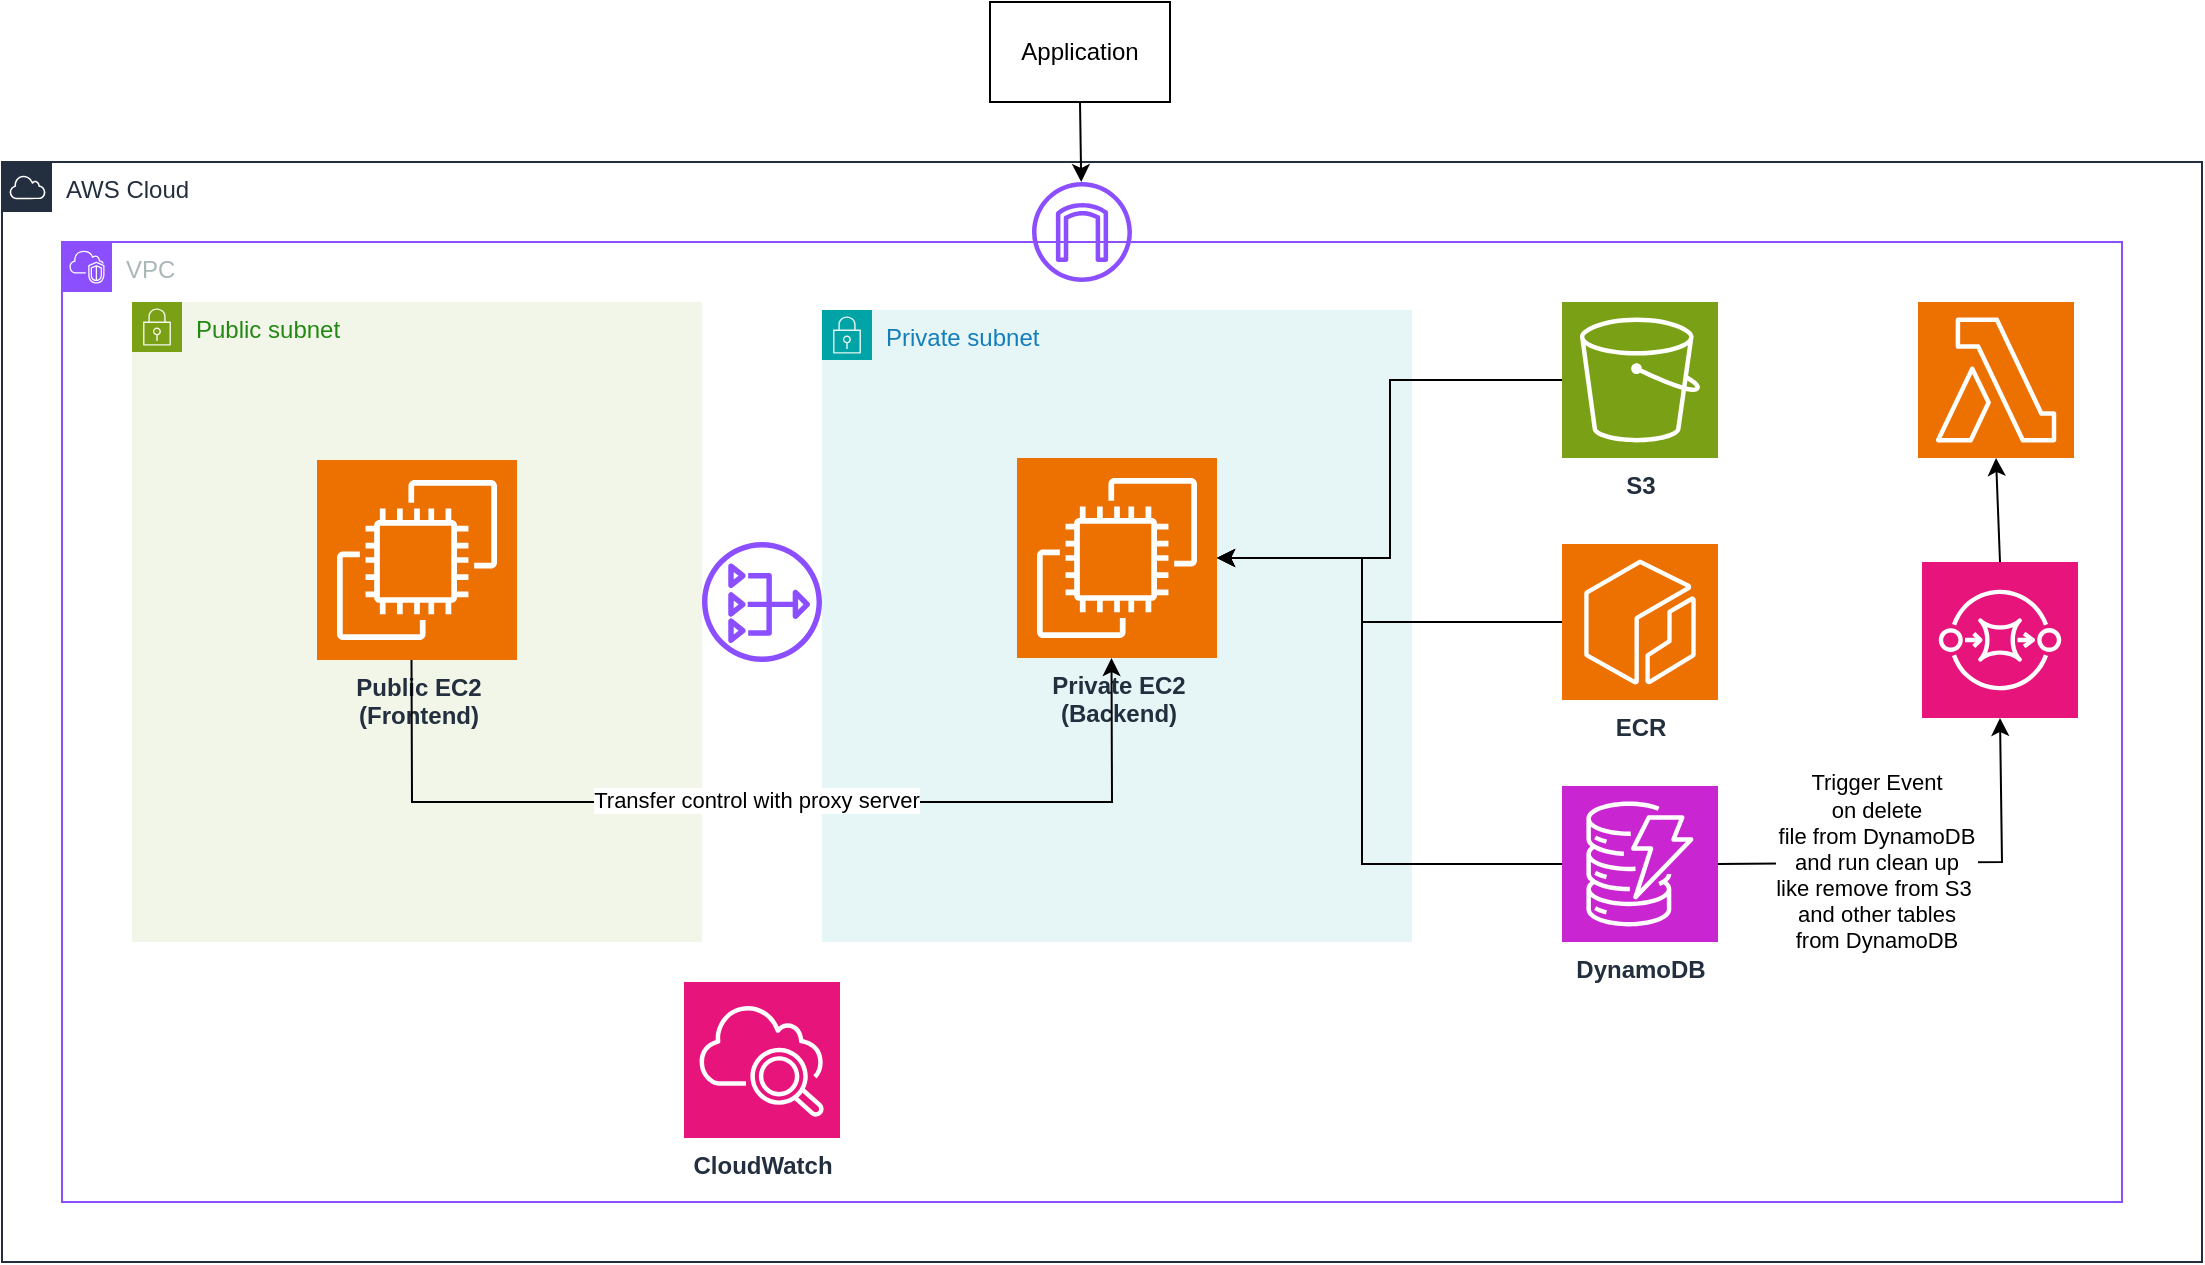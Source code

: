 <mxfile version="26.2.13">
  <diagram name="Page-1" id="deNusmg3Q1PVuWGjpd64">
    <mxGraphModel dx="1217" dy="1764" grid="1" gridSize="10" guides="1" tooltips="1" connect="1" arrows="1" fold="1" page="1" pageScale="1" pageWidth="850" pageHeight="1100" math="0" shadow="0">
      <root>
        <mxCell id="0" />
        <mxCell id="1" parent="0" />
        <mxCell id="um8hD4t-XHKmUuhyHEUy-1" value="AWS Cloud" style="points=[[0,0],[0.25,0],[0.5,0],[0.75,0],[1,0],[1,0.25],[1,0.5],[1,0.75],[1,1],[0.75,1],[0.5,1],[0.25,1],[0,1],[0,0.75],[0,0.5],[0,0.25]];outlineConnect=0;gradientColor=none;html=1;whiteSpace=wrap;fontSize=12;fontStyle=0;container=1;pointerEvents=0;collapsible=0;recursiveResize=0;shape=mxgraph.aws4.group;grIcon=mxgraph.aws4.group_aws_cloud;strokeColor=#232F3E;fillColor=none;verticalAlign=top;align=left;spacingLeft=30;fontColor=#232F3E;dashed=0;" parent="1" vertex="1">
          <mxGeometry x="61" y="-180" width="1100" height="550" as="geometry" />
        </mxCell>
        <mxCell id="um8hD4t-XHKmUuhyHEUy-2" value="VPC" style="points=[[0,0],[0.25,0],[0.5,0],[0.75,0],[1,0],[1,0.25],[1,0.5],[1,0.75],[1,1],[0.75,1],[0.5,1],[0.25,1],[0,1],[0,0.75],[0,0.5],[0,0.25]];outlineConnect=0;gradientColor=none;html=1;whiteSpace=wrap;fontSize=12;fontStyle=0;container=1;pointerEvents=0;collapsible=0;recursiveResize=0;shape=mxgraph.aws4.group;grIcon=mxgraph.aws4.group_vpc2;strokeColor=#8C4FFF;fillColor=none;verticalAlign=top;align=left;spacingLeft=30;fontColor=#AAB7B8;dashed=0;" parent="um8hD4t-XHKmUuhyHEUy-1" vertex="1">
          <mxGeometry x="30" y="40" width="1030" height="480" as="geometry" />
        </mxCell>
        <mxCell id="um8hD4t-XHKmUuhyHEUy-3" value="Public subnet" style="points=[[0,0],[0.25,0],[0.5,0],[0.75,0],[1,0],[1,0.25],[1,0.5],[1,0.75],[1,1],[0.75,1],[0.5,1],[0.25,1],[0,1],[0,0.75],[0,0.5],[0,0.25]];outlineConnect=0;gradientColor=none;html=1;whiteSpace=wrap;fontSize=12;fontStyle=0;container=1;pointerEvents=0;collapsible=0;recursiveResize=0;shape=mxgraph.aws4.group;grIcon=mxgraph.aws4.group_security_group;grStroke=0;strokeColor=#7AA116;fillColor=#F2F6E8;verticalAlign=top;align=left;spacingLeft=30;fontColor=#248814;dashed=0;" parent="um8hD4t-XHKmUuhyHEUy-2" vertex="1">
          <mxGeometry x="35" y="30" width="285" height="320" as="geometry" />
        </mxCell>
        <mxCell id="RV98ehKWrlXYpgNng0ln-1" value="&lt;b&gt;Public EC2&lt;br&gt;(Frontend)&lt;/b&gt;" style="sketch=0;points=[[0,0,0],[0.25,0,0],[0.5,0,0],[0.75,0,0],[1,0,0],[0,1,0],[0.25,1,0],[0.5,1,0],[0.75,1,0],[1,1,0],[0,0.25,0],[0,0.5,0],[0,0.75,0],[1,0.25,0],[1,0.5,0],[1,0.75,0]];outlineConnect=0;fontColor=#232F3E;fillColor=#ED7100;strokeColor=#ffffff;dashed=0;verticalLabelPosition=bottom;verticalAlign=top;align=center;html=1;fontSize=12;fontStyle=0;aspect=fixed;shape=mxgraph.aws4.resourceIcon;resIcon=mxgraph.aws4.ec2;" vertex="1" parent="um8hD4t-XHKmUuhyHEUy-3">
          <mxGeometry x="92.5" y="79" width="100" height="100" as="geometry" />
        </mxCell>
        <mxCell id="RV98ehKWrlXYpgNng0ln-6" value="Private subnet" style="points=[[0,0],[0.25,0],[0.5,0],[0.75,0],[1,0],[1,0.25],[1,0.5],[1,0.75],[1,1],[0.75,1],[0.5,1],[0.25,1],[0,1],[0,0.75],[0,0.5],[0,0.25]];outlineConnect=0;gradientColor=none;html=1;whiteSpace=wrap;fontSize=12;fontStyle=0;container=1;pointerEvents=0;collapsible=0;recursiveResize=0;shape=mxgraph.aws4.group;grIcon=mxgraph.aws4.group_security_group;grStroke=0;strokeColor=#00A4A6;fillColor=#E6F6F7;verticalAlign=top;align=left;spacingLeft=30;fontColor=#147EBA;dashed=0;" vertex="1" parent="um8hD4t-XHKmUuhyHEUy-2">
          <mxGeometry x="380" y="34" width="295" height="316" as="geometry" />
        </mxCell>
        <mxCell id="RV98ehKWrlXYpgNng0ln-7" value="&lt;b&gt;Private EC2&lt;br&gt;(Backend)&lt;/b&gt;" style="sketch=0;points=[[0,0,0],[0.25,0,0],[0.5,0,0],[0.75,0,0],[1,0,0],[0,1,0],[0.25,1,0],[0.5,1,0],[0.75,1,0],[1,1,0],[0,0.25,0],[0,0.5,0],[0,0.75,0],[1,0.25,0],[1,0.5,0],[1,0.75,0]];outlineConnect=0;fontColor=#232F3E;fillColor=#ED7100;strokeColor=#ffffff;dashed=0;verticalLabelPosition=bottom;verticalAlign=top;align=center;html=1;fontSize=12;fontStyle=0;aspect=fixed;shape=mxgraph.aws4.resourceIcon;resIcon=mxgraph.aws4.ec2;" vertex="1" parent="RV98ehKWrlXYpgNng0ln-6">
          <mxGeometry x="97.5" y="74" width="100" height="100" as="geometry" />
        </mxCell>
        <mxCell id="RV98ehKWrlXYpgNng0ln-15" value="" style="endArrow=classic;html=1;rounded=0;exitX=0.5;exitY=1;exitDx=0;exitDy=0;exitPerimeter=0;entryX=0.5;entryY=1;entryDx=0;entryDy=0;entryPerimeter=0;" edge="1" parent="RV98ehKWrlXYpgNng0ln-6">
          <mxGeometry width="50" height="50" relative="1" as="geometry">
            <mxPoint x="-205.25" y="175" as="sourcePoint" />
            <mxPoint x="144.75" y="174" as="targetPoint" />
            <Array as="points">
              <mxPoint x="-205" y="246" />
              <mxPoint x="145" y="246" />
            </Array>
          </mxGeometry>
        </mxCell>
        <mxCell id="RV98ehKWrlXYpgNng0ln-18" value="Transfer control with proxy server" style="edgeLabel;html=1;align=center;verticalAlign=middle;resizable=0;points=[];" vertex="1" connectable="0" parent="RV98ehKWrlXYpgNng0ln-15">
          <mxGeometry x="-0.017" y="2" relative="1" as="geometry">
            <mxPoint y="1" as="offset" />
          </mxGeometry>
        </mxCell>
        <mxCell id="um8hD4t-XHKmUuhyHEUy-7" value="&lt;b&gt;S3&lt;/b&gt;" style="sketch=0;points=[[0,0,0],[0.25,0,0],[0.5,0,0],[0.75,0,0],[1,0,0],[0,1,0],[0.25,1,0],[0.5,1,0],[0.75,1,0],[1,1,0],[0,0.25,0],[0,0.5,0],[0,0.75,0],[1,0.25,0],[1,0.5,0],[1,0.75,0]];outlineConnect=0;fontColor=#232F3E;fillColor=#7AA116;strokeColor=#ffffff;dashed=0;verticalLabelPosition=bottom;verticalAlign=top;align=center;html=1;fontSize=12;fontStyle=0;aspect=fixed;shape=mxgraph.aws4.resourceIcon;resIcon=mxgraph.aws4.s3;" parent="um8hD4t-XHKmUuhyHEUy-2" vertex="1">
          <mxGeometry x="750" y="30" width="78" height="78" as="geometry" />
        </mxCell>
        <mxCell id="um8hD4t-XHKmUuhyHEUy-6" value="&lt;b&gt;DynamoDB&lt;/b&gt;" style="sketch=0;points=[[0,0,0],[0.25,0,0],[0.5,0,0],[0.75,0,0],[1,0,0],[0,1,0],[0.25,1,0],[0.5,1,0],[0.75,1,0],[1,1,0],[0,0.25,0],[0,0.5,0],[0,0.75,0],[1,0.25,0],[1,0.5,0],[1,0.75,0]];outlineConnect=0;fontColor=#232F3E;fillColor=#C925D1;strokeColor=#ffffff;dashed=0;verticalLabelPosition=bottom;verticalAlign=top;align=center;html=1;fontSize=12;fontStyle=0;aspect=fixed;shape=mxgraph.aws4.resourceIcon;resIcon=mxgraph.aws4.dynamodb;" parent="um8hD4t-XHKmUuhyHEUy-2" vertex="1">
          <mxGeometry x="750" y="272" width="78" height="78" as="geometry" />
        </mxCell>
        <mxCell id="um8hD4t-XHKmUuhyHEUy-5" value="&lt;b&gt;ECR&lt;/b&gt;" style="sketch=0;points=[[0,0,0],[0.25,0,0],[0.5,0,0],[0.75,0,0],[1,0,0],[0,1,0],[0.25,1,0],[0.5,1,0],[0.75,1,0],[1,1,0],[0,0.25,0],[0,0.5,0],[0,0.75,0],[1,0.25,0],[1,0.5,0],[1,0.75,0]];outlineConnect=0;fontColor=#232F3E;fillColor=#ED7100;strokeColor=#ffffff;dashed=0;verticalLabelPosition=bottom;verticalAlign=top;align=center;html=1;fontSize=12;fontStyle=0;aspect=fixed;shape=mxgraph.aws4.resourceIcon;resIcon=mxgraph.aws4.ecr;" parent="um8hD4t-XHKmUuhyHEUy-2" vertex="1">
          <mxGeometry x="750" y="151" width="78" height="78" as="geometry" />
        </mxCell>
        <mxCell id="RV98ehKWrlXYpgNng0ln-14" value="" style="sketch=0;outlineConnect=0;fontColor=#232F3E;gradientColor=none;fillColor=#8C4FFF;strokeColor=none;dashed=0;verticalLabelPosition=bottom;verticalAlign=top;align=center;html=1;fontSize=12;fontStyle=0;aspect=fixed;pointerEvents=1;shape=mxgraph.aws4.nat_gateway;" vertex="1" parent="um8hD4t-XHKmUuhyHEUy-2">
          <mxGeometry x="320" y="150" width="60" height="60" as="geometry" />
        </mxCell>
        <mxCell id="um8hD4t-XHKmUuhyHEUy-11" value="&lt;b&gt;CloudWatch&lt;/b&gt;" style="sketch=0;points=[[0,0,0],[0.25,0,0],[0.5,0,0],[0.75,0,0],[1,0,0],[0,1,0],[0.25,1,0],[0.5,1,0],[0.75,1,0],[1,1,0],[0,0.25,0],[0,0.5,0],[0,0.75,0],[1,0.25,0],[1,0.5,0],[1,0.75,0]];points=[[0,0,0],[0.25,0,0],[0.5,0,0],[0.75,0,0],[1,0,0],[0,1,0],[0.25,1,0],[0.5,1,0],[0.75,1,0],[1,1,0],[0,0.25,0],[0,0.5,0],[0,0.75,0],[1,0.25,0],[1,0.5,0],[1,0.75,0]];outlineConnect=0;fontColor=#232F3E;fillColor=#E7157B;strokeColor=#ffffff;dashed=0;verticalLabelPosition=bottom;verticalAlign=top;align=center;html=1;fontSize=12;fontStyle=0;aspect=fixed;shape=mxgraph.aws4.resourceIcon;resIcon=mxgraph.aws4.cloudwatch_2;" parent="um8hD4t-XHKmUuhyHEUy-2" vertex="1">
          <mxGeometry x="311" y="370" width="78" height="78" as="geometry" />
        </mxCell>
        <mxCell id="RV98ehKWrlXYpgNng0ln-32" value="" style="endArrow=classic;html=1;rounded=0;exitX=0;exitY=0.5;exitDx=0;exitDy=0;exitPerimeter=0;entryX=1;entryY=0.5;entryDx=0;entryDy=0;entryPerimeter=0;edgeStyle=elbowEdgeStyle;" edge="1" parent="um8hD4t-XHKmUuhyHEUy-2" source="um8hD4t-XHKmUuhyHEUy-7" target="RV98ehKWrlXYpgNng0ln-7">
          <mxGeometry width="50" height="50" relative="1" as="geometry">
            <mxPoint x="550" y="240" as="sourcePoint" />
            <mxPoint x="600" y="190" as="targetPoint" />
          </mxGeometry>
        </mxCell>
        <mxCell id="RV98ehKWrlXYpgNng0ln-34" value="" style="endArrow=classic;html=1;rounded=0;entryX=1;entryY=0.5;entryDx=0;entryDy=0;entryPerimeter=0;exitX=0;exitY=0.5;exitDx=0;exitDy=0;exitPerimeter=0;" edge="1" parent="um8hD4t-XHKmUuhyHEUy-2" source="um8hD4t-XHKmUuhyHEUy-5" target="RV98ehKWrlXYpgNng0ln-7">
          <mxGeometry width="50" height="50" relative="1" as="geometry">
            <mxPoint x="730" y="190" as="sourcePoint" />
            <mxPoint x="600" y="190" as="targetPoint" />
            <Array as="points">
              <mxPoint x="650" y="190" />
              <mxPoint x="650" y="158" />
            </Array>
          </mxGeometry>
        </mxCell>
        <mxCell id="RV98ehKWrlXYpgNng0ln-35" value="" style="endArrow=classic;html=1;rounded=0;entryX=1;entryY=0.5;entryDx=0;entryDy=0;entryPerimeter=0;exitX=0;exitY=0.5;exitDx=0;exitDy=0;exitPerimeter=0;" edge="1" parent="um8hD4t-XHKmUuhyHEUy-2" source="um8hD4t-XHKmUuhyHEUy-6" target="RV98ehKWrlXYpgNng0ln-7">
          <mxGeometry width="50" height="50" relative="1" as="geometry">
            <mxPoint x="730" y="311" as="sourcePoint" />
            <mxPoint x="600" y="190" as="targetPoint" />
            <Array as="points">
              <mxPoint x="650" y="311" />
              <mxPoint x="650" y="158" />
            </Array>
          </mxGeometry>
        </mxCell>
        <mxCell id="RV98ehKWrlXYpgNng0ln-36" value="" style="sketch=0;points=[[0,0,0],[0.25,0,0],[0.5,0,0],[0.75,0,0],[1,0,0],[0,1,0],[0.25,1,0],[0.5,1,0],[0.75,1,0],[1,1,0],[0,0.25,0],[0,0.5,0],[0,0.75,0],[1,0.25,0],[1,0.5,0],[1,0.75,0]];outlineConnect=0;fontColor=#232F3E;fillColor=#ED7100;strokeColor=#ffffff;dashed=0;verticalLabelPosition=bottom;verticalAlign=top;align=center;html=1;fontSize=12;fontStyle=0;aspect=fixed;shape=mxgraph.aws4.resourceIcon;resIcon=mxgraph.aws4.lambda;" vertex="1" parent="um8hD4t-XHKmUuhyHEUy-2">
          <mxGeometry x="928" y="30" width="78" height="78" as="geometry" />
        </mxCell>
        <mxCell id="RV98ehKWrlXYpgNng0ln-41" value="" style="sketch=0;points=[[0,0,0],[0.25,0,0],[0.5,0,0],[0.75,0,0],[1,0,0],[0,1,0],[0.25,1,0],[0.5,1,0],[0.75,1,0],[1,1,0],[0,0.25,0],[0,0.5,0],[0,0.75,0],[1,0.25,0],[1,0.5,0],[1,0.75,0]];outlineConnect=0;fontColor=#232F3E;fillColor=#E7157B;strokeColor=#ffffff;dashed=0;verticalLabelPosition=bottom;verticalAlign=top;align=center;html=1;fontSize=12;fontStyle=0;aspect=fixed;shape=mxgraph.aws4.resourceIcon;resIcon=mxgraph.aws4.sqs;" vertex="1" parent="um8hD4t-XHKmUuhyHEUy-2">
          <mxGeometry x="930" y="160" width="78" height="78" as="geometry" />
        </mxCell>
        <mxCell id="RV98ehKWrlXYpgNng0ln-42" value="" style="endArrow=classic;html=1;rounded=0;entryX=0.5;entryY=1;entryDx=0;entryDy=0;entryPerimeter=0;exitX=1;exitY=0.5;exitDx=0;exitDy=0;exitPerimeter=0;fontStyle=2" edge="1" parent="um8hD4t-XHKmUuhyHEUy-2" source="um8hD4t-XHKmUuhyHEUy-6" target="RV98ehKWrlXYpgNng0ln-41">
          <mxGeometry width="50" height="50" relative="1" as="geometry">
            <mxPoint x="550" y="240" as="sourcePoint" />
            <mxPoint x="600" y="190" as="targetPoint" />
            <Array as="points">
              <mxPoint x="970" y="310" />
            </Array>
          </mxGeometry>
        </mxCell>
        <mxCell id="RV98ehKWrlXYpgNng0ln-44" value="Trigger Event&lt;br&gt;on delete&lt;br&gt;file from DynamoDB&lt;br&gt;and run clean up&lt;br&gt;like remove from S3&amp;nbsp;&lt;br&gt;and other tables&lt;br&gt;from DynamoDB" style="edgeLabel;html=1;align=center;verticalAlign=middle;resizable=0;points=[];" vertex="1" connectable="0" parent="RV98ehKWrlXYpgNng0ln-42">
          <mxGeometry x="-0.433" y="1" relative="1" as="geometry">
            <mxPoint x="18" as="offset" />
          </mxGeometry>
        </mxCell>
        <mxCell id="RV98ehKWrlXYpgNng0ln-43" value="" style="endArrow=classic;html=1;rounded=0;entryX=0.5;entryY=1;entryDx=0;entryDy=0;entryPerimeter=0;exitX=0.5;exitY=0;exitDx=0;exitDy=0;exitPerimeter=0;" edge="1" parent="um8hD4t-XHKmUuhyHEUy-2" source="RV98ehKWrlXYpgNng0ln-41" target="RV98ehKWrlXYpgNng0ln-36">
          <mxGeometry width="50" height="50" relative="1" as="geometry">
            <mxPoint x="550" y="240" as="sourcePoint" />
            <mxPoint x="600" y="190" as="targetPoint" />
          </mxGeometry>
        </mxCell>
        <mxCell id="um8hD4t-XHKmUuhyHEUy-8" value="" style="sketch=0;outlineConnect=0;fontColor=#232F3E;gradientColor=none;fillColor=#8C4FFF;strokeColor=none;dashed=0;verticalLabelPosition=bottom;verticalAlign=top;align=center;html=1;fontSize=12;fontStyle=0;aspect=fixed;pointerEvents=1;shape=mxgraph.aws4.internet_gateway;" parent="um8hD4t-XHKmUuhyHEUy-1" vertex="1">
          <mxGeometry x="515" y="10" width="50" height="50" as="geometry" />
        </mxCell>
        <mxCell id="um8hD4t-XHKmUuhyHEUy-9" value="Application" style="rounded=0;whiteSpace=wrap;html=1;" parent="1" vertex="1">
          <mxGeometry x="555" y="-260" width="90" height="50" as="geometry" />
        </mxCell>
        <mxCell id="um8hD4t-XHKmUuhyHEUy-10" value="" style="endArrow=classic;html=1;rounded=0;exitX=0.5;exitY=1;exitDx=0;exitDy=0;" parent="1" source="um8hD4t-XHKmUuhyHEUy-9" target="um8hD4t-XHKmUuhyHEUy-8" edge="1">
          <mxGeometry width="50" height="50" relative="1" as="geometry">
            <mxPoint x="420" y="-20" as="sourcePoint" />
            <mxPoint x="470" y="-70" as="targetPoint" />
          </mxGeometry>
        </mxCell>
      </root>
    </mxGraphModel>
  </diagram>
</mxfile>
